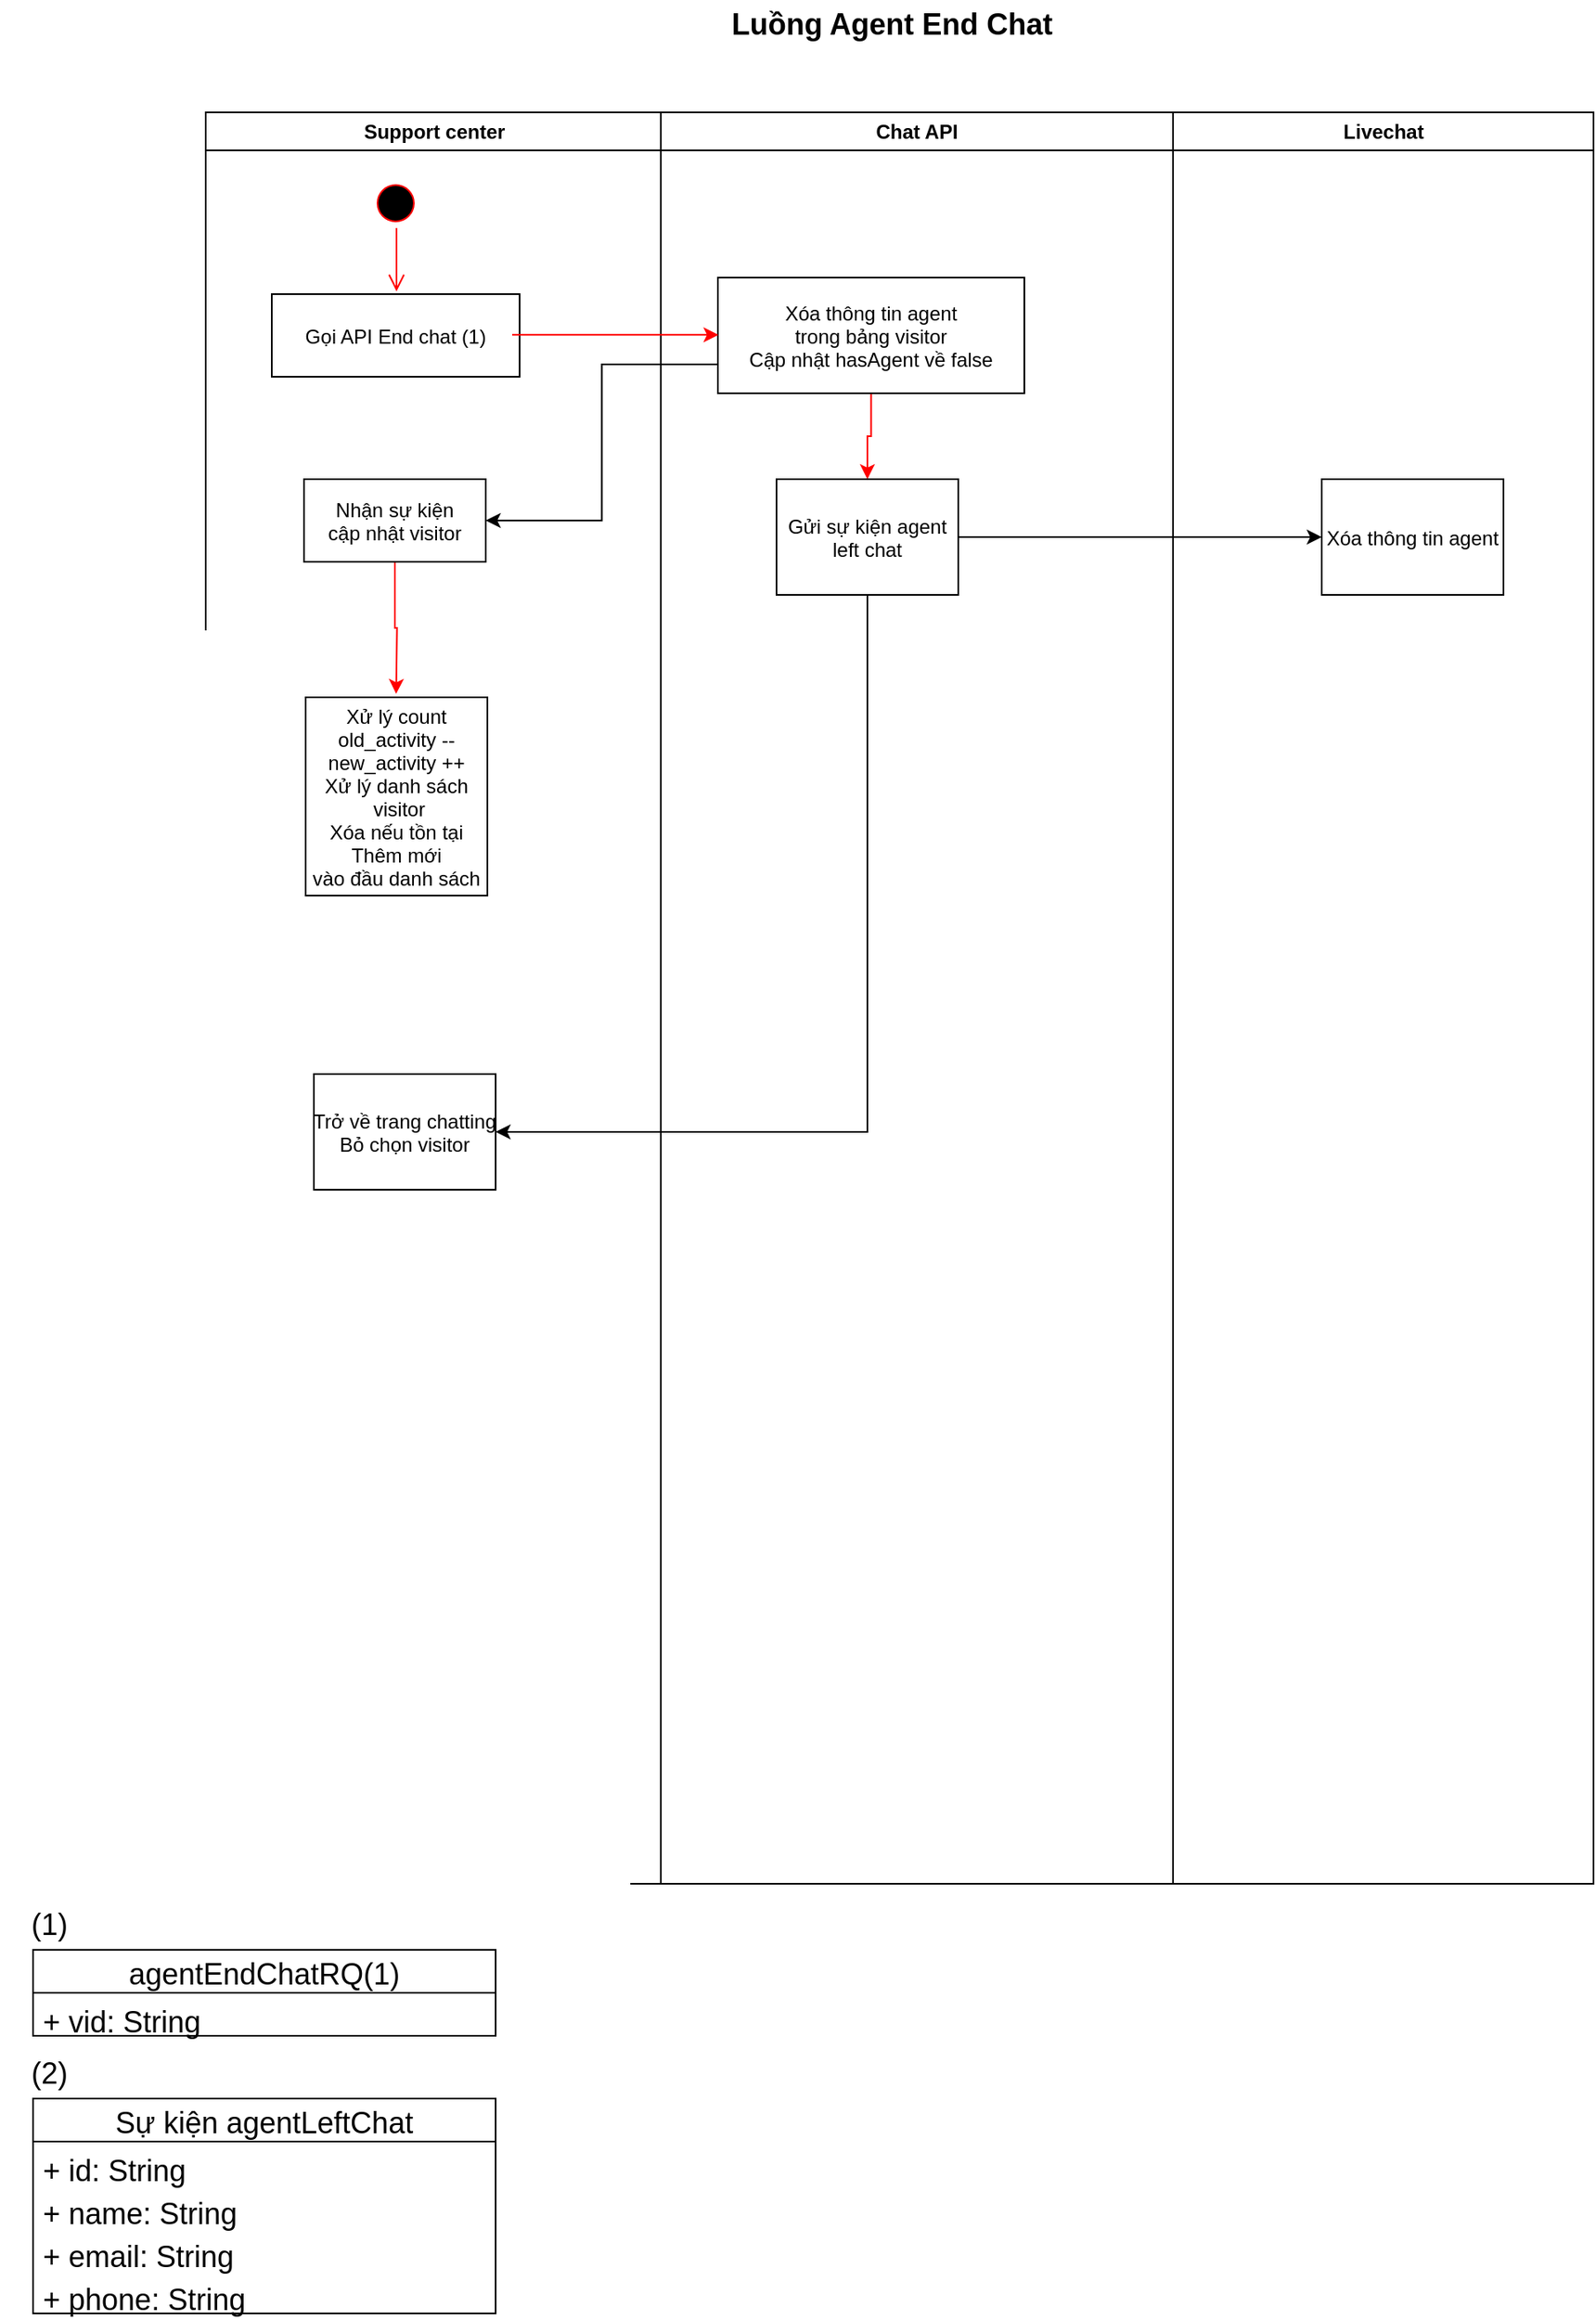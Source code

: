 <mxfile version="20.6.0" type="device"><diagram name="Page-1" id="e7e014a7-5840-1c2e-5031-d8a46d1fe8dd"><mxGraphModel dx="1422" dy="762" grid="1" gridSize="10" guides="1" tooltips="1" connect="1" arrows="1" fold="1" page="1" pageScale="1" pageWidth="1169" pageHeight="826" background="none" math="0" shadow="0"><root><mxCell id="0"/><mxCell id="1" parent="0"/><mxCell id="2" value="Support center" style="swimlane;whiteSpace=wrap" parent="1" vertex="1"><mxGeometry x="164.5" y="128" width="275.5" height="1072" as="geometry"><mxRectangle x="164.5" y="128" width="100" height="30" as="alternateBounds"/></mxGeometry></mxCell><mxCell id="5" value="" style="ellipse;shape=startState;fillColor=#000000;strokeColor=#ff0000;" parent="2" vertex="1"><mxGeometry x="100" y="40" width="30" height="30" as="geometry"/></mxCell><mxCell id="6" value="" style="edgeStyle=elbowEdgeStyle;elbow=horizontal;verticalAlign=bottom;endArrow=open;endSize=8;strokeColor=#FF0000;endFill=1;rounded=0;entryX=0.502;entryY=-0.033;entryDx=0;entryDy=0;entryPerimeter=0;" parent="2" source="5" target="7" edge="1"><mxGeometry x="100" y="40" as="geometry"><mxPoint x="115" y="110" as="targetPoint"/></mxGeometry></mxCell><mxCell id="7" value="Gọi API End chat (1)" style="" parent="2" vertex="1"><mxGeometry x="40" y="110" width="150" height="50" as="geometry"/></mxCell><mxCell id="MIhrqM-wDSK6GKiDmZ7C-7" value="" style="edgeStyle=orthogonalEdgeStyle;rounded=0;orthogonalLoop=1;jettySize=auto;html=1;strokeColor=#FF0000;entryX=0.507;entryY=-0.001;entryDx=0;entryDy=0;entryPerimeter=0;" edge="1" parent="2" source="MIhrqM-wDSK6GKiDmZ7C-8"><mxGeometry relative="1" as="geometry"><mxPoint x="115.27" y="351.89" as="targetPoint"/></mxGeometry></mxCell><mxCell id="MIhrqM-wDSK6GKiDmZ7C-8" value="Nhận sự kiện &#10;cập nhật visitor" style="fillColor=rgb(255, 255, 255);strokeColor=rgb(0, 0, 0);fontColor=rgb(0, 0, 0);" vertex="1" parent="2"><mxGeometry x="59.5" y="222" width="110" height="50" as="geometry"/></mxCell><mxCell id="MIhrqM-wDSK6GKiDmZ7C-9" value="Xử lý count&#10;old_activity --&#10;new_activity ++&#10;Xử lý danh sách&#10; visitor&#10;Xóa nếu tồn tại&#10;Thêm mới &#10;vào đầu danh sách" style="points=[[0,0.5,0,-1,0],[0.5,0,0,0,-2],[0.5,0.5,0,0,0]];" vertex="1" parent="2"><mxGeometry x="60.5" y="354" width="110" height="120" as="geometry"/></mxCell><mxCell id="MIhrqM-wDSK6GKiDmZ7C-26" value="Trở về trang chatting&#10;Bỏ chọn visitor" style="fillColor=rgb(255, 255, 255);strokeColor=rgb(0, 0, 0);fontColor=rgb(0, 0, 0);" vertex="1" parent="2"><mxGeometry x="65.5" y="582" width="110" height="70" as="geometry"/></mxCell><mxCell id="3" value="Chat API" style="swimlane;whiteSpace=wrap" parent="1" vertex="1"><mxGeometry x="440" y="128" width="310" height="1072" as="geometry"/></mxCell><mxCell id="28_rSsUX9sXIVomGGXE--69" value="" style="edgeStyle=orthogonalEdgeStyle;rounded=0;orthogonalLoop=1;jettySize=auto;html=1;strokeColor=#FF0000;entryX=0.5;entryY=0;entryDx=0;entryDy=0;" parent="3" source="28_rSsUX9sXIVomGGXE--58" target="MIhrqM-wDSK6GKiDmZ7C-23" edge="1"><mxGeometry relative="1" as="geometry"><mxPoint x="88.95" y="200.02" as="targetPoint"/></mxGeometry></mxCell><mxCell id="28_rSsUX9sXIVomGGXE--58" value="Xóa thông tin agent&#10;trong bảng visitor&#10;Cập nhật hasAgent về false" style="fillColor=rgb(255, 255, 255);strokeColor=rgb(0, 0, 0);fontColor=rgb(0, 0, 0);" parent="3" vertex="1"><mxGeometry x="34.5" y="100" width="185.5" height="70" as="geometry"/></mxCell><mxCell id="MIhrqM-wDSK6GKiDmZ7C-23" value="Gửi sự kiện agent&#10;left chat" style="fillColor=rgb(255, 255, 255);strokeColor=rgb(0, 0, 0);fontColor=rgb(0, 0, 0);" vertex="1" parent="3"><mxGeometry x="70" y="222" width="110" height="70" as="geometry"/></mxCell><mxCell id="4" value="Livechat" style="swimlane;whiteSpace=wrap" parent="1" vertex="1"><mxGeometry x="750" y="128" width="254.5" height="1072" as="geometry"/></mxCell><mxCell id="MIhrqM-wDSK6GKiDmZ7C-24" value="Xóa thông tin agent" style="fillColor=rgb(255, 255, 255);strokeColor=rgb(0, 0, 0);fontColor=rgb(0, 0, 0);" vertex="1" parent="4"><mxGeometry x="90" y="222" width="110" height="70" as="geometry"/></mxCell><mxCell id="28_rSsUX9sXIVomGGXE--41" value="&lt;b&gt;&lt;font style=&quot;font-size: 18px;&quot;&gt;Luồng Agent End Chat&lt;/font&gt;&lt;/b&gt;" style="text;html=1;strokeColor=none;fillColor=none;align=center;verticalAlign=middle;whiteSpace=wrap;rounded=0;" parent="1" vertex="1"><mxGeometry x="436" y="60" width="288" height="30" as="geometry"/></mxCell><mxCell id="28_rSsUX9sXIVomGGXE--53" value="agentEndChatRQ(1)" style="swimlane;fontStyle=0;childLayout=stackLayout;horizontal=1;startSize=26;fillColor=none;horizontalStack=0;resizeParent=1;resizeParentMax=0;resizeLast=0;collapsible=1;marginBottom=0;fontSize=18;" parent="1" vertex="1"><mxGeometry x="60" y="1240" width="280" height="52" as="geometry"/></mxCell><mxCell id="28_rSsUX9sXIVomGGXE--54" value="+ vid: String" style="text;strokeColor=none;fillColor=none;align=left;verticalAlign=top;spacingLeft=4;spacingRight=4;overflow=hidden;rotatable=0;points=[[0,0.5],[1,0.5]];portConstraint=eastwest;fontSize=18;" parent="28_rSsUX9sXIVomGGXE--53" vertex="1"><mxGeometry y="26" width="280" height="26" as="geometry"/></mxCell><mxCell id="28_rSsUX9sXIVomGGXE--57" value="(1)" style="text;html=1;strokeColor=none;fillColor=none;align=center;verticalAlign=middle;whiteSpace=wrap;rounded=0;fontSize=18;" parent="1" vertex="1"><mxGeometry x="40" y="1210" width="60" height="30" as="geometry"/></mxCell><mxCell id="28_rSsUX9sXIVomGGXE--59" value="" style="edgeStyle=orthogonalEdgeStyle;rounded=0;orthogonalLoop=1;jettySize=auto;html=1;strokeColor=#FF0000;entryX=0.002;entryY=0.495;entryDx=0;entryDy=0;entryPerimeter=0;exitX=0.97;exitY=0.493;exitDx=0;exitDy=0;exitPerimeter=0;" parent="1" source="7" target="28_rSsUX9sXIVomGGXE--58" edge="1"><mxGeometry relative="1" as="geometry"><mxPoint x="360" y="263" as="sourcePoint"/><mxPoint x="470" y="263" as="targetPoint"/></mxGeometry></mxCell><mxCell id="MIhrqM-wDSK6GKiDmZ7C-10" style="edgeStyle=orthogonalEdgeStyle;rounded=0;orthogonalLoop=1;jettySize=auto;html=1;exitX=0;exitY=0.75;exitDx=0;exitDy=0;entryX=1;entryY=0.5;entryDx=0;entryDy=0;" edge="1" parent="1" source="28_rSsUX9sXIVomGGXE--58" target="MIhrqM-wDSK6GKiDmZ7C-8"><mxGeometry relative="1" as="geometry"/></mxCell><mxCell id="MIhrqM-wDSK6GKiDmZ7C-11" value="Sự kiện agentLeftChat" style="swimlane;fontStyle=0;childLayout=stackLayout;horizontal=1;startSize=26;fillColor=none;horizontalStack=0;resizeParent=1;resizeParentMax=0;resizeLast=0;collapsible=1;marginBottom=0;fontSize=18;" vertex="1" parent="1"><mxGeometry x="60" y="1330" width="280" height="130" as="geometry"/></mxCell><mxCell id="MIhrqM-wDSK6GKiDmZ7C-12" value="+ id: String" style="text;strokeColor=none;fillColor=none;align=left;verticalAlign=top;spacingLeft=4;spacingRight=4;overflow=hidden;rotatable=0;points=[[0,0.5],[1,0.5]];portConstraint=eastwest;fontSize=18;" vertex="1" parent="MIhrqM-wDSK6GKiDmZ7C-11"><mxGeometry y="26" width="280" height="26" as="geometry"/></mxCell><mxCell id="MIhrqM-wDSK6GKiDmZ7C-13" value="+ name: String" style="text;strokeColor=none;fillColor=none;align=left;verticalAlign=top;spacingLeft=4;spacingRight=4;overflow=hidden;rotatable=0;points=[[0,0.5],[1,0.5]];portConstraint=eastwest;fontSize=18;" vertex="1" parent="MIhrqM-wDSK6GKiDmZ7C-11"><mxGeometry y="52" width="280" height="26" as="geometry"/></mxCell><mxCell id="MIhrqM-wDSK6GKiDmZ7C-14" value="+ email: String" style="text;strokeColor=none;fillColor=none;align=left;verticalAlign=top;spacingLeft=4;spacingRight=4;overflow=hidden;rotatable=0;points=[[0,0.5],[1,0.5]];portConstraint=eastwest;fontSize=18;" vertex="1" parent="MIhrqM-wDSK6GKiDmZ7C-11"><mxGeometry y="78" width="280" height="26" as="geometry"/></mxCell><mxCell id="MIhrqM-wDSK6GKiDmZ7C-15" value="+ phone: String" style="text;strokeColor=none;fillColor=none;align=left;verticalAlign=top;spacingLeft=4;spacingRight=4;overflow=hidden;rotatable=0;points=[[0,0.5],[1,0.5]];portConstraint=eastwest;fontSize=18;" vertex="1" parent="MIhrqM-wDSK6GKiDmZ7C-11"><mxGeometry y="104" width="280" height="26" as="geometry"/></mxCell><mxCell id="MIhrqM-wDSK6GKiDmZ7C-16" value="(2)" style="text;html=1;strokeColor=none;fillColor=none;align=center;verticalAlign=middle;whiteSpace=wrap;rounded=0;fontSize=18;" vertex="1" parent="1"><mxGeometry x="40" y="1300" width="60" height="30" as="geometry"/></mxCell><mxCell id="MIhrqM-wDSK6GKiDmZ7C-25" style="edgeStyle=orthogonalEdgeStyle;rounded=0;orthogonalLoop=1;jettySize=auto;html=1;exitX=1;exitY=0.5;exitDx=0;exitDy=0;entryX=0;entryY=0.5;entryDx=0;entryDy=0;" edge="1" parent="1" source="MIhrqM-wDSK6GKiDmZ7C-23" target="MIhrqM-wDSK6GKiDmZ7C-24"><mxGeometry relative="1" as="geometry"/></mxCell><mxCell id="MIhrqM-wDSK6GKiDmZ7C-27" style="edgeStyle=orthogonalEdgeStyle;rounded=0;orthogonalLoop=1;jettySize=auto;html=1;exitX=0.5;exitY=1;exitDx=0;exitDy=0;entryX=1;entryY=0.5;entryDx=0;entryDy=0;" edge="1" parent="1" source="MIhrqM-wDSK6GKiDmZ7C-23" target="MIhrqM-wDSK6GKiDmZ7C-26"><mxGeometry relative="1" as="geometry"/></mxCell></root></mxGraphModel></diagram></mxfile>